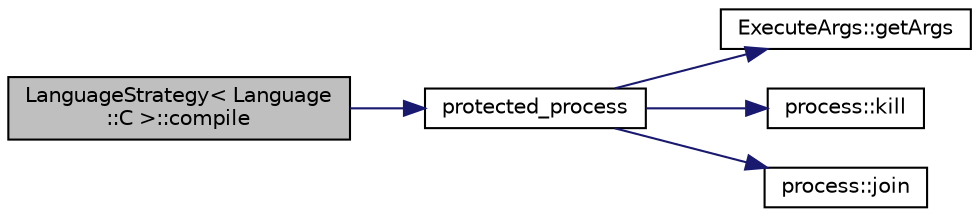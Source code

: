 digraph "LanguageStrategy&lt; Language::C &gt;::compile"
{
 // LATEX_PDF_SIZE
  edge [fontname="Helvetica",fontsize="10",labelfontname="Helvetica",labelfontsize="10"];
  node [fontname="Helvetica",fontsize="10",shape=record];
  rankdir="LR";
  Node0 [label="LanguageStrategy\< Language\l::C \>::compile",height=0.2,width=0.4,color="black", fillcolor="grey75", style="filled", fontcolor="black",tooltip=" "];
  Node0 -> Node1 [color="midnightblue",fontsize="10",style="solid",fontname="Helvetica"];
  Node1 [label="protected_process",height=0.2,width=0.4,color="black", fillcolor="white", style="filled",URL="$_protected_process_8cpp.html#a73ff9bf22a4ff8ddc31cb7b6314b06fd",tooltip=" "];
  Node1 -> Node2 [color="midnightblue",fontsize="10",style="solid",fontname="Helvetica"];
  Node2 [label="ExecuteArgs::getArgs",height=0.2,width=0.4,color="black", fillcolor="white", style="filled",URL="$class_execute_args.html#a9e61c65a4f7832a6c33c3c85203ba574",tooltip="返回命令行参数列表"];
  Node1 -> Node3 [color="midnightblue",fontsize="10",style="solid",fontname="Helvetica"];
  Node3 [label="process::kill",height=0.2,width=0.4,color="black", fillcolor="white", style="filled",URL="$classprocess.html#a217a9f72c54fb962f5c56cf0934901e5",tooltip="Send signal SIG to the process."];
  Node1 -> Node4 [color="midnightblue",fontsize="10",style="solid",fontname="Helvetica"];
  Node4 [label="process::join",height=0.2,width=0.4,color="black", fillcolor="white", style="filled",URL="$classprocess.html#a2a3c8b98c92999ffe95abf1de7ee17d2",tooltip=" "];
}
